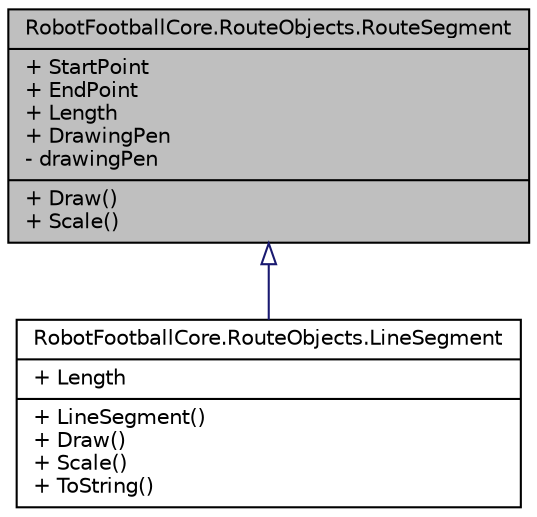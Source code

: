 digraph G
{
  edge [fontname="Helvetica",fontsize="10",labelfontname="Helvetica",labelfontsize="10"];
  node [fontname="Helvetica",fontsize="10",shape=record];
  Node1 [label="{RobotFootballCore.RouteObjects.RouteSegment\n|+ StartPoint\l+ EndPoint\l+ Length\l+ DrawingPen\l- drawingPen\l|+ Draw()\l+ Scale()\l}",height=0.2,width=0.4,color="black", fillcolor="grey75", style="filled" fontcolor="black"];
  Node1 -> Node2 [dir="back",color="midnightblue",fontsize="10",style="solid",arrowtail="onormal",fontname="Helvetica"];
  Node2 [label="{RobotFootballCore.RouteObjects.LineSegment\n|+ Length\l|+ LineSegment()\l+ Draw()\l+ Scale()\l+ ToString()\l}",height=0.2,width=0.4,color="black", fillcolor="white", style="filled",URL="$class_robot_football_core_1_1_route_objects_1_1_line_segment.html"];
}
